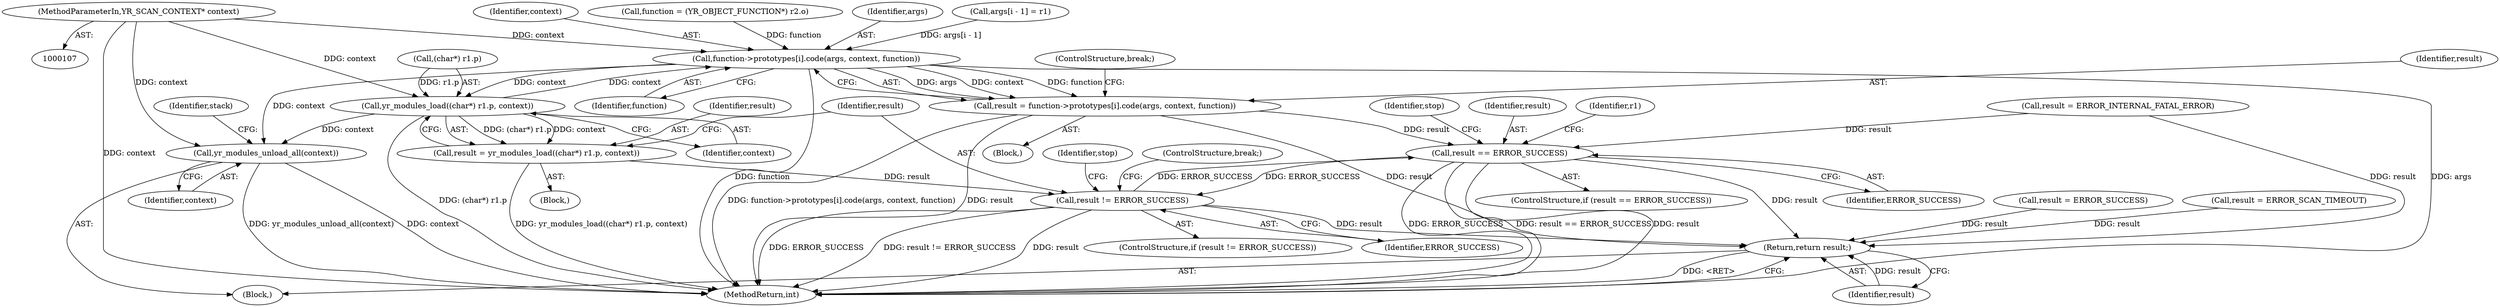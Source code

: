 digraph "0_yara_83d799804648c2a0895d40a19835d9b757c6fa4e@pointer" {
"1000109" [label="(MethodParameterIn,YR_SCAN_CONTEXT* context)"];
"1001163" [label="(Call,function->prototypes[i].code(args, context, function))"];
"1001161" [label="(Call,result = function->prototypes[i].code(args, context, function))"];
"1001173" [label="(Call,result == ERROR_SUCCESS)"];
"1001902" [label="(Call,result != ERROR_SUCCESS)"];
"1002711" [label="(Return,return result;)"];
"1001894" [label="(Call,yr_modules_load((char*) r1.p, context))"];
"1001892" [label="(Call,result = yr_modules_load((char*) r1.p, context))"];
"1002707" [label="(Call,yr_modules_unload_all(context))"];
"1001164" [label="(Identifier,args)"];
"1000109" [label="(MethodParameterIn,YR_SCAN_CONTEXT* context)"];
"1000112" [label="(Block,)"];
"1001161" [label="(Call,result = function->prototypes[i].code(args, context, function))"];
"1001174" [label="(Identifier,result)"];
"1001163" [label="(Call,function->prototypes[i].code(args, context, function))"];
"1001906" [label="(Identifier,stop)"];
"1001091" [label="(Call,args[i - 1] = r1)"];
"1002711" [label="(Return,return result;)"];
"1001903" [label="(Identifier,result)"];
"1001165" [label="(Identifier,context)"];
"1000192" [label="(Block,)"];
"1001172" [label="(ControlStructure,if (result == ERROR_SUCCESS))"];
"1001179" [label="(Identifier,r1)"];
"1000142" [label="(Call,result = ERROR_SUCCESS)"];
"1001166" [label="(Identifier,function)"];
"1001894" [label="(Call,yr_modules_load((char*) r1.p, context))"];
"1001902" [label="(Call,result != ERROR_SUCCESS)"];
"1001892" [label="(Call,result = yr_modules_load((char*) r1.p, context))"];
"1002708" [label="(Identifier,context)"];
"1001162" [label="(Identifier,result)"];
"1001173" [label="(Call,result == ERROR_SUCCESS)"];
"1001895" [label="(Call,(char*) r1.p)"];
"1002696" [label="(Call,result = ERROR_SCAN_TIMEOUT)"];
"1002713" [label="(MethodReturn,int)"];
"1001175" [label="(Identifier,ERROR_SUCCESS)"];
"1001160" [label="(Block,)"];
"1001189" [label="(Identifier,stop)"];
"1001901" [label="(ControlStructure,if (result != ERROR_SUCCESS))"];
"1002710" [label="(Identifier,stack)"];
"1001900" [label="(Identifier,context)"];
"1001904" [label="(Identifier,ERROR_SUCCESS)"];
"1001908" [label="(ControlStructure,break;)"];
"1002712" [label="(Identifier,result)"];
"1001124" [label="(Call,result = ERROR_INTERNAL_FATAL_ERROR)"];
"1001117" [label="(Call,function = (YR_OBJECT_FUNCTION*) r2.o)"];
"1001167" [label="(ControlStructure,break;)"];
"1001893" [label="(Identifier,result)"];
"1002707" [label="(Call,yr_modules_unload_all(context))"];
"1000109" -> "1000107"  [label="AST: "];
"1000109" -> "1002713"  [label="DDG: context"];
"1000109" -> "1001163"  [label="DDG: context"];
"1000109" -> "1001894"  [label="DDG: context"];
"1000109" -> "1002707"  [label="DDG: context"];
"1001163" -> "1001161"  [label="AST: "];
"1001163" -> "1001166"  [label="CFG: "];
"1001164" -> "1001163"  [label="AST: "];
"1001165" -> "1001163"  [label="AST: "];
"1001166" -> "1001163"  [label="AST: "];
"1001161" -> "1001163"  [label="CFG: "];
"1001163" -> "1002713"  [label="DDG: function"];
"1001163" -> "1002713"  [label="DDG: args"];
"1001163" -> "1001161"  [label="DDG: args"];
"1001163" -> "1001161"  [label="DDG: context"];
"1001163" -> "1001161"  [label="DDG: function"];
"1001091" -> "1001163"  [label="DDG: args[i - 1]"];
"1001894" -> "1001163"  [label="DDG: context"];
"1001117" -> "1001163"  [label="DDG: function"];
"1001163" -> "1001894"  [label="DDG: context"];
"1001163" -> "1002707"  [label="DDG: context"];
"1001161" -> "1001160"  [label="AST: "];
"1001162" -> "1001161"  [label="AST: "];
"1001167" -> "1001161"  [label="CFG: "];
"1001161" -> "1002713"  [label="DDG: function->prototypes[i].code(args, context, function)"];
"1001161" -> "1002713"  [label="DDG: result"];
"1001161" -> "1001173"  [label="DDG: result"];
"1001161" -> "1002711"  [label="DDG: result"];
"1001173" -> "1001172"  [label="AST: "];
"1001173" -> "1001175"  [label="CFG: "];
"1001174" -> "1001173"  [label="AST: "];
"1001175" -> "1001173"  [label="AST: "];
"1001179" -> "1001173"  [label="CFG: "];
"1001189" -> "1001173"  [label="CFG: "];
"1001173" -> "1002713"  [label="DDG: ERROR_SUCCESS"];
"1001173" -> "1002713"  [label="DDG: result == ERROR_SUCCESS"];
"1001173" -> "1002713"  [label="DDG: result"];
"1001124" -> "1001173"  [label="DDG: result"];
"1001902" -> "1001173"  [label="DDG: ERROR_SUCCESS"];
"1001173" -> "1001902"  [label="DDG: ERROR_SUCCESS"];
"1001173" -> "1002711"  [label="DDG: result"];
"1001902" -> "1001901"  [label="AST: "];
"1001902" -> "1001904"  [label="CFG: "];
"1001903" -> "1001902"  [label="AST: "];
"1001904" -> "1001902"  [label="AST: "];
"1001906" -> "1001902"  [label="CFG: "];
"1001908" -> "1001902"  [label="CFG: "];
"1001902" -> "1002713"  [label="DDG: ERROR_SUCCESS"];
"1001902" -> "1002713"  [label="DDG: result != ERROR_SUCCESS"];
"1001902" -> "1002713"  [label="DDG: result"];
"1001892" -> "1001902"  [label="DDG: result"];
"1001902" -> "1002711"  [label="DDG: result"];
"1002711" -> "1000112"  [label="AST: "];
"1002711" -> "1002712"  [label="CFG: "];
"1002712" -> "1002711"  [label="AST: "];
"1002713" -> "1002711"  [label="CFG: "];
"1002711" -> "1002713"  [label="DDG: <RET>"];
"1002712" -> "1002711"  [label="DDG: result"];
"1002696" -> "1002711"  [label="DDG: result"];
"1000142" -> "1002711"  [label="DDG: result"];
"1001124" -> "1002711"  [label="DDG: result"];
"1001894" -> "1001892"  [label="AST: "];
"1001894" -> "1001900"  [label="CFG: "];
"1001895" -> "1001894"  [label="AST: "];
"1001900" -> "1001894"  [label="AST: "];
"1001892" -> "1001894"  [label="CFG: "];
"1001894" -> "1002713"  [label="DDG: (char*) r1.p"];
"1001894" -> "1001892"  [label="DDG: (char*) r1.p"];
"1001894" -> "1001892"  [label="DDG: context"];
"1001895" -> "1001894"  [label="DDG: r1.p"];
"1001894" -> "1002707"  [label="DDG: context"];
"1001892" -> "1000192"  [label="AST: "];
"1001893" -> "1001892"  [label="AST: "];
"1001903" -> "1001892"  [label="CFG: "];
"1001892" -> "1002713"  [label="DDG: yr_modules_load((char*) r1.p, context)"];
"1002707" -> "1000112"  [label="AST: "];
"1002707" -> "1002708"  [label="CFG: "];
"1002708" -> "1002707"  [label="AST: "];
"1002710" -> "1002707"  [label="CFG: "];
"1002707" -> "1002713"  [label="DDG: yr_modules_unload_all(context)"];
"1002707" -> "1002713"  [label="DDG: context"];
}
